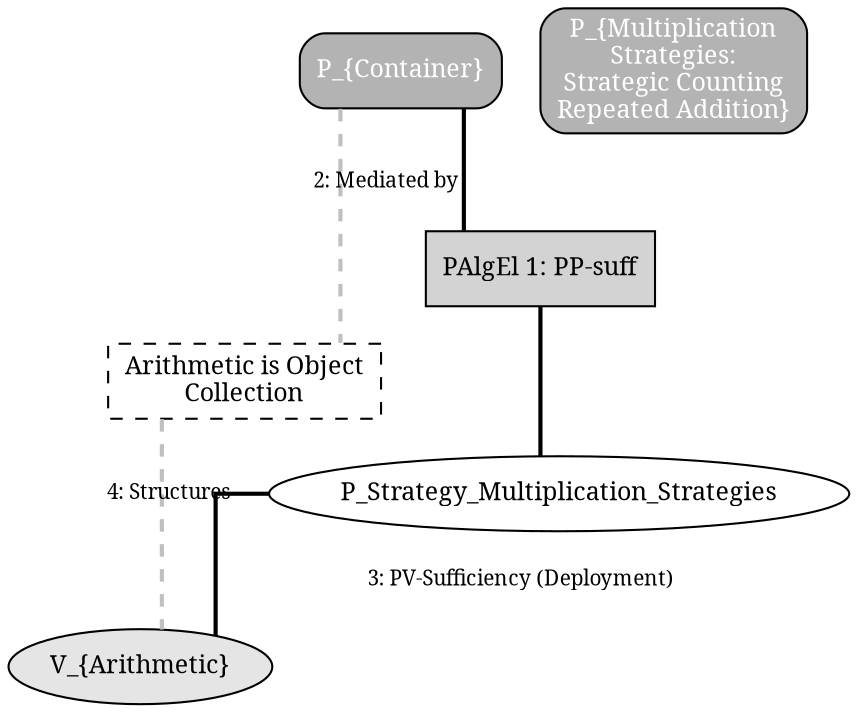 // MUD for Multiplication_Strategies:_Strategic_Counting_Repeated_Addition
digraph {
	graph [rankdir=TB splines=ortho]
	node [fontname=Serif fontsize=12]
	edge [arrowhead=stealth fontname=Serif fontsize=10 penwidth=2.0]
	P_Embodied_Container [label="P_{Container}" fillcolor=gray70 fontcolor=white shape=box style="filled,rounded"]
	"P_Strategy_Multiplication_Strategies:_Strategic_Counting_Repeated_Addition" [label="P_{Multiplication\nStrategies:\nStrategic Counting\nRepeated Addition}" fillcolor=gray70 fontcolor=white shape=box style="filled,rounded"]
	V_Arithmetic [label="V_{Arithmetic}" fillcolor=gray90 shape=ellipse style=filled]
	"Arithmetic is Object Collection" [label="Arithmetic is Object\nCollection" shape=box style=dashed]
	PAlgEl_1 [label="PAlgEl 1: PP-suff" fillcolor=lightgray fontcolor=black shape=box style=filled]
	P_Embodied_Container -> PAlgEl_1 [arrowhead=none color=black style=solid]
	PAlgEl_1 -> P_Strategy_Multiplication_Strategies:_Strategic_Counting_Repeated_Addition [color=black style=solid]
	P_Embodied_Container -> "Arithmetic is Object Collection" [label="2: Mediated by" color=gray style=dashed]
	P_Strategy_Multiplication_Strategies:_Strategic_Counting_Repeated_Addition -> V_Arithmetic [label="3: PV-Sufficiency (Deployment)" color=black style=solid]
	"Arithmetic is Object Collection" -> V_Arithmetic [label="4: Structures" color=gray style=dashed]
}

